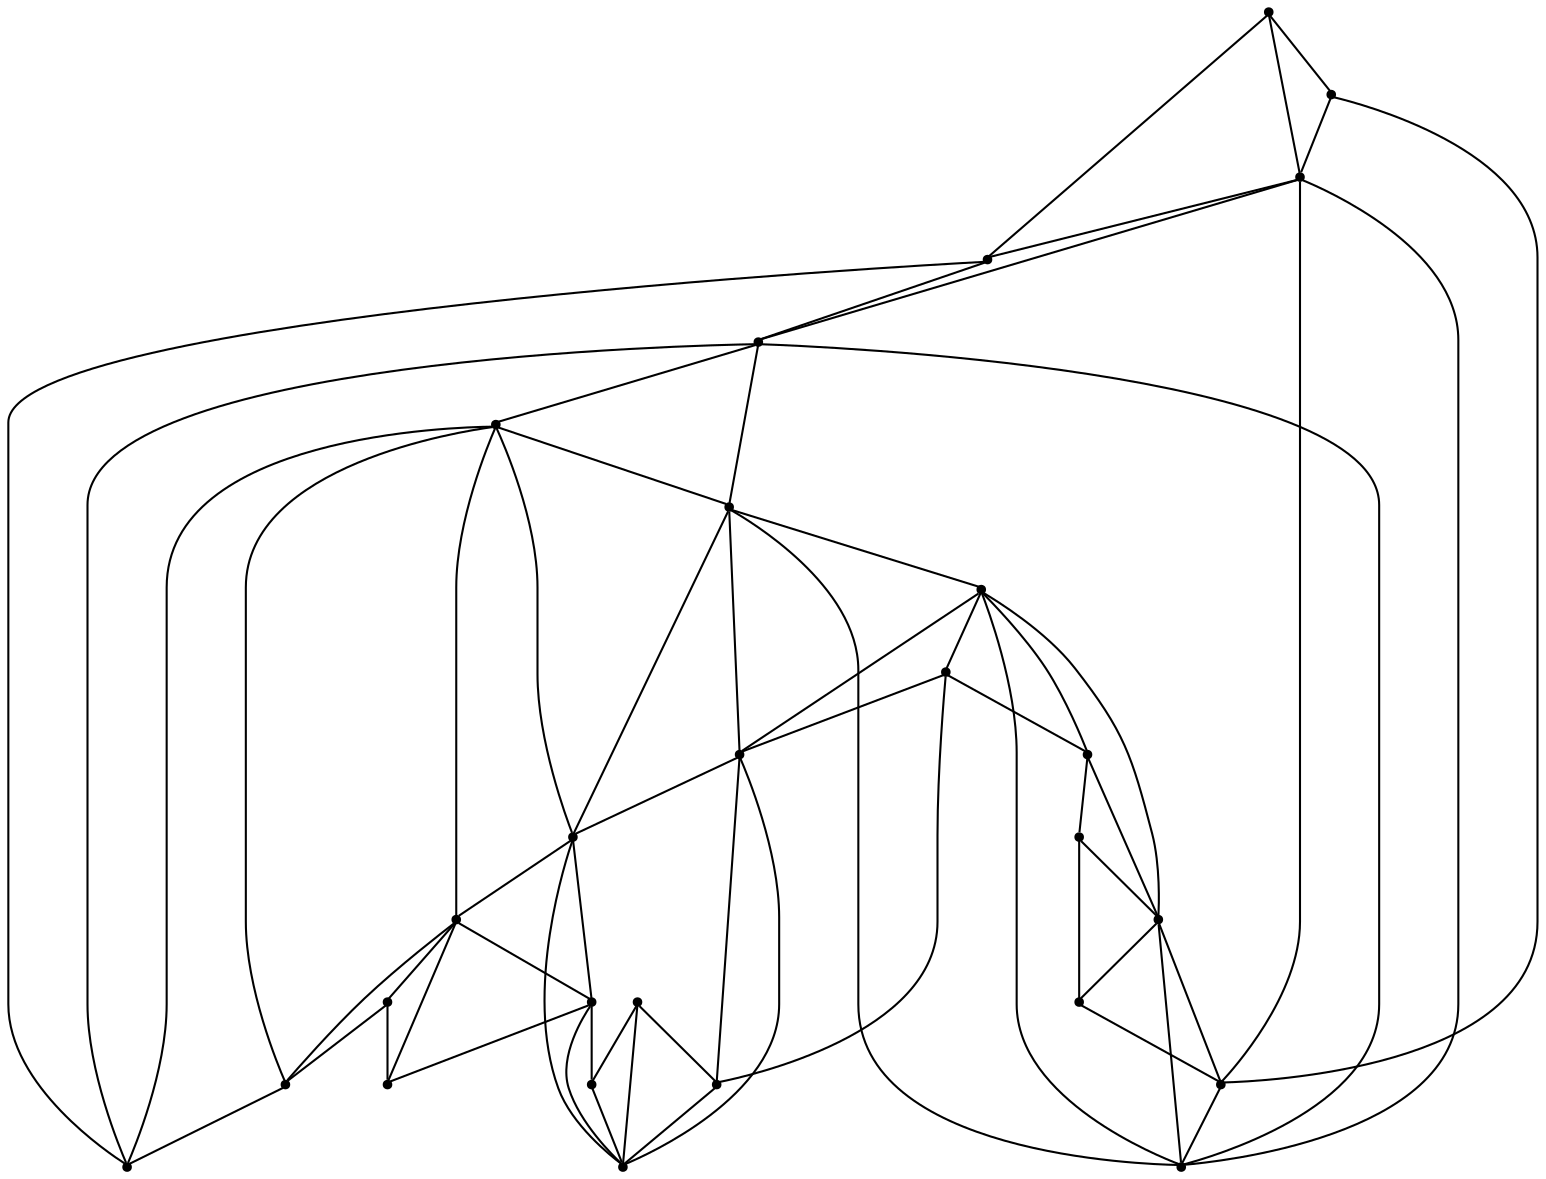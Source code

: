 graph {
  node [shape=point,comment="{\"directed\":false,\"doi\":\"10.1007/978-3-662-45803-7_12\",\"figure\":\"? (1)\"}"]

  v0 [pos="609.7093935008096,1492.2670861219558"]
  v1 [pos="658.0567544501182,1492.2670861219558"]
  v2 [pos="706.4041153994267,1492.2670861219558"]
  v3 [pos="754.7514127245779,1492.2670861219558"]
  v4 [pos="803.0987736738864,1492.2670861219558"]
  v5 [pos="633.8809743782705,1637.2847395892347"]
  v6 [pos="585.5336770531193,1637.2847395892347"]
  v7 [pos="682.2283353275791,1637.2847395892347"]
  v8 [pos="730.5757599010449,1637.2847395892347"]
  v9 [pos="778.9230572261961,1637.2847395892347"]
  v10 [pos="827.2704181755047,1637.2847395892347"]
  v11 [pos="609.7093935008096,1685.6225579564714"]
  v12 [pos="658.0567544501182,1685.6225579564714"]
  v13 [pos="706.4041153994267,1685.6225579564714"]
  v14 [pos="754.7514763487354,1685.6225579564714"]
  v15 [pos="803.0987736738864,1685.6225579564714"]
  v16 [pos="827.2704181755047,1540.6091028547614"]
  v17 [pos="730.5757599010449,1540.6091028547614"]
  v18 [pos="754.7514763487353,1588.946921221998"]
  v19 [pos="706.4041153994267,1588.946921221998"]
  v20 [pos="803.0988372980439,1588.946921221998"]
  v21 [pos="778.9230572261961,1540.6091028547614"]
  v22 [pos="682.228335327579,1540.6091028547614"]
  v23 [pos="658.0567544501182,1588.946921221998"]
  v24 [pos="609.709457124967,1588.946921221998"]
  v25 [pos="585.5336770531193,1540.6091028547614"]
  v26 [pos="633.8810380024279,1540.6091028547614"]

  v24 -- v23 [id="-3",pos="609.709457124967,1588.946921221998 658.0567544501182,1588.946921221998 658.0567544501182,1588.946921221998 658.0567544501182,1588.946921221998"]
  v23 -- v19 [id="-4",pos="658.0567544501182,1588.946921221998 706.4041153994267,1588.946921221998 706.4041153994267,1588.946921221998 706.4041153994267,1588.946921221998"]
  v19 -- v18 [id="-5",pos="706.4041153994267,1588.946921221998 754.7514763487353,1588.946921221998 754.7514763487353,1588.946921221998 754.7514763487353,1588.946921221998"]
  v18 -- v20 [id="-6",pos="754.7514763487353,1588.946921221998 803.0988372980439,1588.946921221998 803.0988372980439,1588.946921221998 803.0988372980439,1588.946921221998"]
  v25 -- v26 [id="-8",pos="585.5336770531193,1540.6091028547614 633.8810380024279,1540.6091028547614 633.8810380024279,1540.6091028547614 633.8810380024279,1540.6091028547614"]
  v26 -- v22 [id="-9",pos="633.8810380024279,1540.6091028547614 682.228335327579,1540.6091028547614 682.228335327579,1540.6091028547614 682.228335327579,1540.6091028547614"]
  v22 -- v17 [id="-10",pos="682.228335327579,1540.6091028547614 730.5757599010449,1540.6091028547614 730.5757599010449,1540.6091028547614 730.5757599010449,1540.6091028547614"]
  v17 -- v21 [id="-11",pos="730.5757599010449,1540.6091028547614 778.9230572261961,1540.6091028547614 778.9230572261961,1540.6091028547614 778.9230572261961,1540.6091028547614"]
  v21 -- v16 [id="-12",pos="778.9230572261961,1540.6091028547614 827.2704181755047,1540.6091028547614 827.2704181755047,1540.6091028547614 827.2704181755047,1540.6091028547614"]
  v6 -- v24 [id="-13",pos="585.5336770531193,1637.2847395892347 609.709457124967,1588.946921221998 609.709457124967,1588.946921221998 609.709457124967,1588.946921221998"]
  v24 -- v26 [id="-14",pos="609.709457124967,1588.946921221998 633.8810380024279,1540.6091028547614 633.8810380024279,1540.6091028547614 633.8810380024279,1540.6091028547614"]
  v26 -- v1 [id="-15",pos="633.8810380024279,1540.6091028547614 658.0567544501182,1492.2670861219558 658.0567544501182,1492.2670861219558 658.0567544501182,1492.2670861219558"]
  v0 -- v26 [id="-18",pos="609.7093935008096,1492.2670861219558 633.8810380024279,1540.6091028547614 633.8810380024279,1540.6091028547614 633.8810380024279,1540.6091028547614"]
  v26 -- v23 [id="-19",pos="633.8810380024279,1540.6091028547614 658.0567544501182,1588.946921221998 658.0567544501182,1588.946921221998 658.0567544501182,1588.946921221998"]
  v23 -- v7 [id="-20",pos="658.0567544501182,1588.946921221998 682.2283353275791,1637.2847395892347 682.2283353275791,1637.2847395892347 682.2283353275791,1637.2847395892347"]
  v7 -- v13 [id="-21",pos="682.2283353275791,1637.2847395892347 706.4041153994267,1685.6225579564714 706.4041153994267,1685.6225579564714 706.4041153994267,1685.6225579564714"]
  v11 -- v5 [id="-24",pos="609.7093935008096,1685.6225579564714 633.8809743782705,1637.2847395892347 633.8809743782705,1637.2847395892347 633.8809743782705,1637.2847395892347"]
  v5 -- v23 [id="-25",pos="633.8809743782705,1637.2847395892347 658.0567544501182,1588.946921221998 658.0567544501182,1588.946921221998 658.0567544501182,1588.946921221998"]
  v23 -- v22 [id="-26",pos="658.0567544501182,1588.946921221998 682.228335327579,1540.6091028547614 682.228335327579,1540.6091028547614 682.228335327579,1540.6091028547614"]
  v22 -- v2 [id="-27",pos="682.228335327579,1540.6091028547614 706.4041153994267,1492.2670861219558 706.4041153994267,1492.2670861219558 706.4041153994267,1492.2670861219558"]
  v11 -- v6 [id="-30",pos="609.7093935008096,1685.6225579564714 585.5336770531193,1637.2847395892347 585.5336770531193,1637.2847395892347 585.5336770531193,1637.2847395892347"]
  v0 -- v25 [id="-32",pos="609.7093935008096,1492.2670861219558 585.5336770531193,1540.6091028547614 585.5336770531193,1540.6091028547614 585.5336770531193,1540.6091028547614"]
  v1 -- v22 [id="-34",pos="658.0567544501182,1492.2670861219558 682.228335327579,1540.6091028547614 682.228335327579,1540.6091028547614 682.228335327579,1540.6091028547614"]
  v22 -- v19 [id="-35",pos="682.228335327579,1540.6091028547614 706.4041153994267,1588.946921221998 706.4041153994267,1588.946921221998 706.4041153994267,1588.946921221998"]
  v19 -- v8 [id="-36",pos="706.4041153994267,1588.946921221998 730.5757599010449,1637.2847395892347 730.5757599010449,1637.2847395892347 730.5757599010449,1637.2847395892347"]
  v8 -- v14 [id="-37",pos="730.5757599010449,1637.2847395892347 754.7514763487354,1685.6225579564714 754.7514763487354,1685.6225579564714 754.7514763487354,1685.6225579564714"]
  v12 -- v5 [id="-39",pos="658.0567544501182,1685.6225579564714 633.8809743782705,1637.2847395892347 633.8809743782705,1637.2847395892347 633.8809743782705,1637.2847395892347"]
  v5 -- v24 [id="-40",pos="633.8809743782705,1637.2847395892347 609.709457124967,1588.946921221998 609.709457124967,1588.946921221998 609.709457124967,1588.946921221998"]
  v24 -- v25 [id="-41",pos="609.709457124967,1588.946921221998 585.5336770531193,1540.6091028547614 585.5336770531193,1540.6091028547614 585.5336770531193,1540.6091028547614"]
  v13 -- v8 [id="-44",pos="706.4041153994267,1685.6225579564714 730.5757599010449,1637.2847395892347 730.5757599010449,1637.2847395892347 730.5757599010449,1637.2847395892347"]
  v8 -- v18 [id="-45",pos="730.5757599010449,1637.2847395892347 754.7514763487353,1588.946921221998 754.7514763487353,1588.946921221998 754.7514763487353,1588.946921221998"]
  v18 -- v21 [id="-46",pos="754.7514763487353,1588.946921221998 778.9230572261961,1540.6091028547614 778.9230572261961,1540.6091028547614 778.9230572261961,1540.6091028547614"]
  v21 -- v4 [id="-47",pos="778.9230572261961,1540.6091028547614 803.0987736738864,1492.2670861219558 803.0987736738864,1492.2670861219558 803.0987736738864,1492.2670861219558"]
  v17 -- v19 [id="-53",pos="730.5757599010449,1540.6091028547614 706.4041153994267,1588.946921221998 706.4041153994267,1588.946921221998 706.4041153994267,1588.946921221998"]
  v3 -- v21 [id="-55",pos="754.7514127245779,1492.2670861219558 778.9230572261961,1540.6091028547614 778.9230572261961,1540.6091028547614 778.9230572261961,1540.6091028547614"]
  v21 -- v20 [id="-56",pos="778.9230572261961,1540.6091028547614 803.0988372980439,1588.946921221998 803.0988372980439,1588.946921221998 803.0988372980439,1588.946921221998"]
  v20 -- v10 [id="-57",pos="803.0988372980439,1588.946921221998 827.2704181755047,1637.2847395892347 827.2704181755047,1637.2847395892347 827.2704181755047,1637.2847395892347"]
  v14 -- v9 [id="-59",pos="754.7514763487354,1685.6225579564714 778.9230572261961,1637.2847395892347 778.9230572261961,1637.2847395892347 778.9230572261961,1637.2847395892347"]
  v9 -- v20 [id="-60",pos="778.9230572261961,1637.2847395892347 803.0988372980439,1588.946921221998 803.0988372980439,1588.946921221998 803.0988372980439,1588.946921221998"]
  v20 -- v16 [id="-61",pos="803.0988372980439,1588.946921221998 827.2704181755047,1540.6091028547614 827.2704181755047,1540.6091028547614 827.2704181755047,1540.6091028547614"]
  v3 -- v17 [id="-64",pos="754.7514127245779,1492.2670861219558 730.5757599010449,1540.6091028547614 730.5757599010449,1540.6091028547614 730.5757599010449,1540.6091028547614"]
  v19 -- v7 [id="-66",pos="706.4041153994267,1588.946921221998 682.2283353275791,1637.2847395892347 682.2283353275791,1637.2847395892347 682.2283353275791,1637.2847395892347"]
  v7 -- v12 [id="-67",pos="682.2283353275791,1637.2847395892347 658.0567544501182,1685.6225579564714 658.0567544501182,1685.6225579564714 658.0567544501182,1685.6225579564714"]
  v4 -- v16 [id="-70",pos="803.0987736738864,1492.2670861219558 815.1752908916792,1516.4338961227897 815.1752908916792,1516.4338961227897 815.1752908916792,1516.4338961227897 827.2704181755047,1540.6091028547614 827.2704181755047,1540.6091028547614 827.2704181755047,1540.6091028547614"]
  v15 -- v9 [id="-73",pos="803.0987736738864,1685.6225579564714 778.9230572261961,1637.2847395892347 778.9230572261961,1637.2847395892347 778.9230572261961,1637.2847395892347"]
  v9 -- v18 [id="-74",pos="778.9230572261961,1637.2847395892347 754.7514763487353,1588.946921221998 754.7514763487353,1588.946921221998 754.7514763487353,1588.946921221998"]
  v18 -- v17 [id="-75",pos="754.7514763487353,1588.946921221998 730.5757599010449,1540.6091028547614 730.5757599010449,1540.6091028547614 730.5757599010449,1540.6091028547614"]
  v17 -- v2 [id="-76",pos="730.5757599010449,1540.6091028547614 706.4041153994267,1492.2670861219558 706.4041153994267,1492.2670861219558 706.4041153994267,1492.2670861219558"]
  v15 -- v10 [id="-78",pos="803.0987736738864,1685.6225579564714 827.2704181755047,1637.2847395892347 827.2704181755047,1637.2847395892347 827.2704181755047,1637.2847395892347"]
  v15 -- v14 [id="-80",pos="803.0987736738864,1685.6225579564714 754.7514763487354,1685.6225579564714 754.7514763487354,1685.6225579564714 754.7514763487354,1685.6225579564714"]
  v14 -- v13 [id="-81",pos="754.7514763487354,1685.6225579564714 706.4041153994267,1685.6225579564714 706.4041153994267,1685.6225579564714 706.4041153994267,1685.6225579564714"]
  v13 -- v12 [id="-82",pos="706.4041153994267,1685.6225579564714 658.0567544501182,1685.6225579564714 658.0567544501182,1685.6225579564714 658.0567544501182,1685.6225579564714"]
  v12 -- v11 [id="-83",pos="658.0567544501182,1685.6225579564714 609.7093935008096,1685.6225579564714 609.7093935008096,1685.6225579564714 609.7093935008096,1685.6225579564714"]
  v10 -- v9 [id="-85",pos="827.2704181755047,1637.2847395892347 778.9230572261961,1637.2847395892347 778.9230572261961,1637.2847395892347 778.9230572261961,1637.2847395892347"]
  v9 -- v8 [id="-86",pos="778.9230572261961,1637.2847395892347 730.5757599010449,1637.2847395892347 730.5757599010449,1637.2847395892347 730.5757599010449,1637.2847395892347"]
  v8 -- v7 [id="-87",pos="730.5757599010449,1637.2847395892347 682.2283353275791,1637.2847395892347 682.2283353275791,1637.2847395892347 682.2283353275791,1637.2847395892347"]
  v7 -- v5 [id="-88",pos="682.2283353275791,1637.2847395892347 633.8809743782705,1637.2847395892347 633.8809743782705,1637.2847395892347 633.8809743782705,1637.2847395892347"]
  v5 -- v6 [id="-89",pos="633.8809743782705,1637.2847395892347 585.5336770531193,1637.2847395892347 585.5336770531193,1637.2847395892347 585.5336770531193,1637.2847395892347"]
  v4 -- v3 [id="-91",pos="803.0987736738864,1492.2670861219558 754.7514127245779,1492.2670861219558 754.7514127245779,1492.2670861219558 754.7514127245779,1492.2670861219558"]
  v3 -- v2 [id="-92",pos="754.7514127245779,1492.2670861219558 706.4041153994267,1492.2670861219558 706.4041153994267,1492.2670861219558 706.4041153994267,1492.2670861219558"]
  v2 -- v1 [id="-93",pos="706.4041153994267,1492.2670861219558 658.0567544501182,1492.2670861219558 658.0567544501182,1492.2670861219558 658.0567544501182,1492.2670861219558"]
  v1 -- v0 [id="-94",pos="658.0567544501182,1492.2670861219558 609.7093935008096,1492.2670861219558 609.7093935008096,1492.2670861219558 609.7093935008096,1492.2670861219558"]
}
